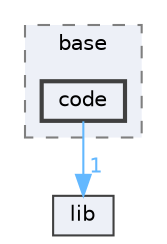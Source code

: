 digraph "test/base/code"
{
 // LATEX_PDF_SIZE
  bgcolor="transparent";
  edge [fontname=Helvetica,fontsize=10,labelfontname=Helvetica,labelfontsize=10];
  node [fontname=Helvetica,fontsize=10,shape=box,height=0.2,width=0.4];
  compound=true
  subgraph clusterdir_97ec6ad9cb3c1a5ff31df96ef5b3749a {
    graph [ bgcolor="#edf0f7", pencolor="grey50", label="base", fontname=Helvetica,fontsize=10 style="filled,dashed", URL="dir_97ec6ad9cb3c1a5ff31df96ef5b3749a.html",tooltip=""]
  dir_6bc14bc581127c78431f191992557711 [label="code", fillcolor="#edf0f7", color="grey25", style="filled,bold", URL="dir_6bc14bc581127c78431f191992557711.html",tooltip=""];
  }
  dir_97aefd0d527b934f1d99a682da8fe6a9 [label="lib", fillcolor="#edf0f7", color="grey25", style="filled", URL="dir_97aefd0d527b934f1d99a682da8fe6a9.html",tooltip=""];
  dir_6bc14bc581127c78431f191992557711->dir_97aefd0d527b934f1d99a682da8fe6a9 [headlabel="1", labeldistance=1.5 headhref="dir_000002_000006.html" href="dir_000002_000006.html" color="steelblue1" fontcolor="steelblue1"];
}
